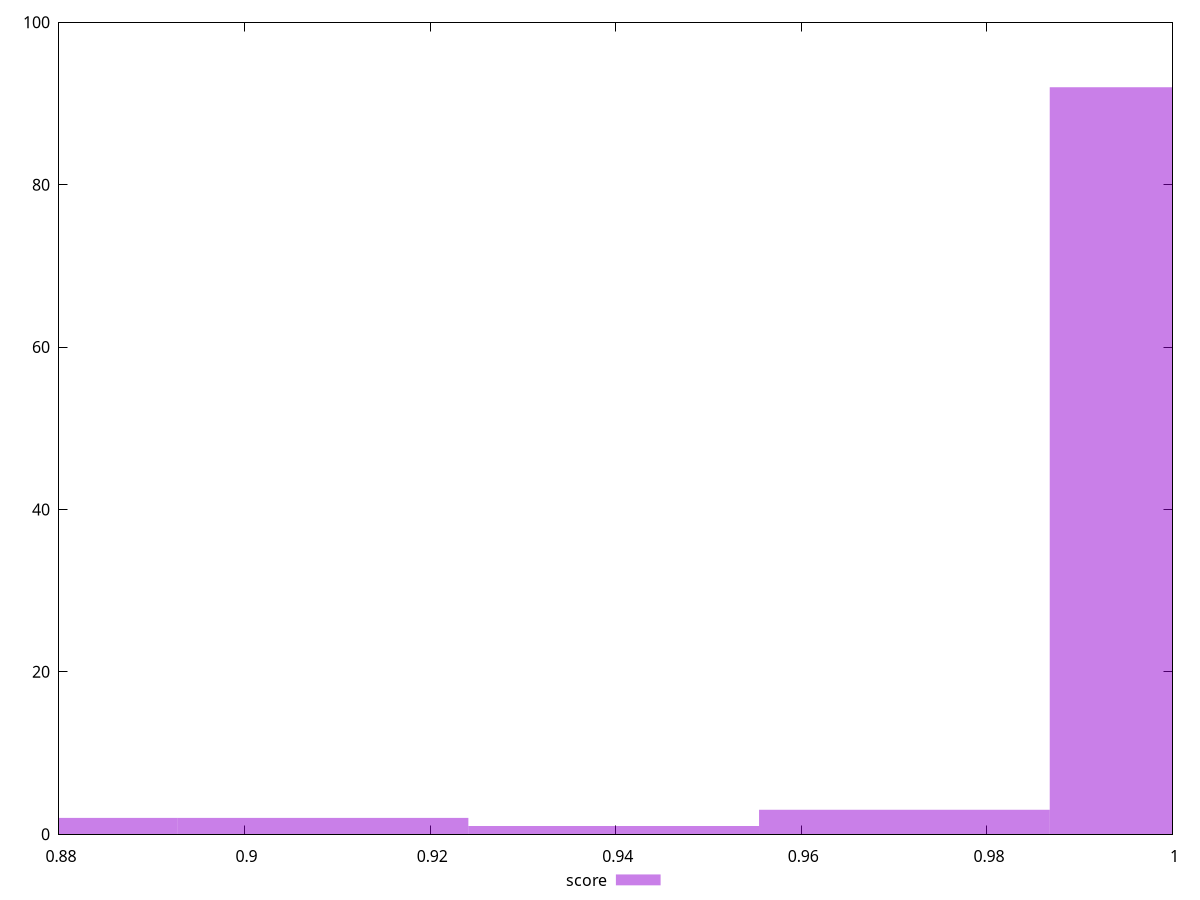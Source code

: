 reset

$score <<EOF
0.9711065287678357 3
0.8771284775967548 2
0.9084544946537818 2
1.0024325458248626 92
0.9397805117108087 1
EOF

set key outside below
set boxwidth 0.03132601705702696
set xrange [0.88:1]
set yrange [0:100]
set trange [0:100]
set style fill transparent solid 0.5 noborder
set terminal svg size 640, 490 enhanced background rgb 'white'
set output "reports/report_00027_2021-02-24T12-40-31.850Z/unused-css-rules/samples/agenda/score/histogram.svg"

plot $score title "score" with boxes

reset
